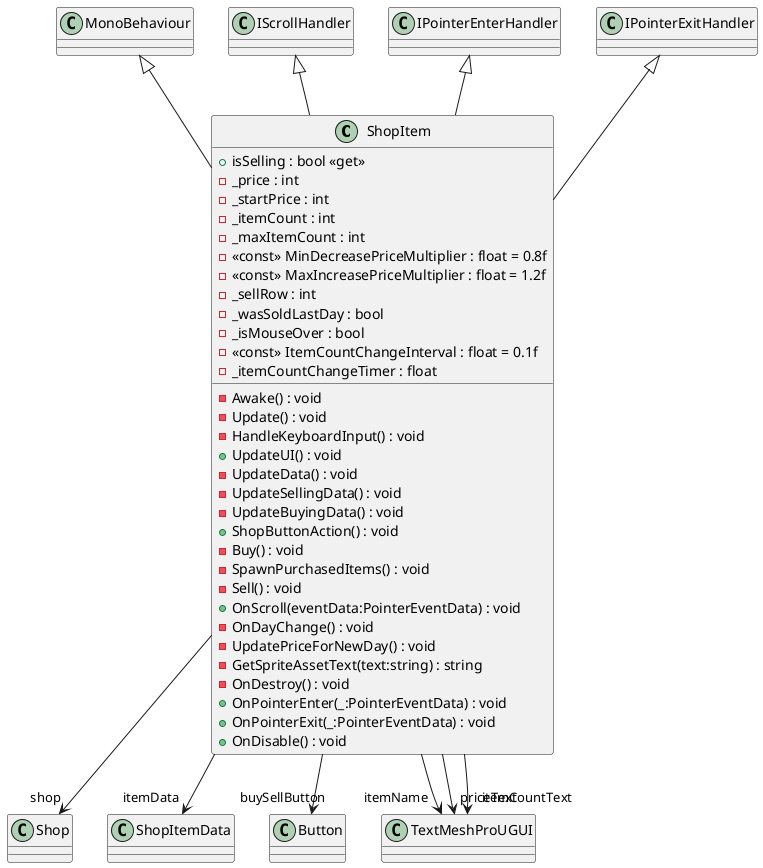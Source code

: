 @startuml
class ShopItem {
    + isSelling : bool <<get>>
    - _price : int
    - _startPrice : int
    - _itemCount : int
    - _maxItemCount : int
    - <<const>> MinDecreasePriceMultiplier : float = 0.8f
    - <<const>> MaxIncreasePriceMultiplier : float = 1.2f
    - _sellRow : int
    - _wasSoldLastDay : bool
    - _isMouseOver : bool
    - <<const>> ItemCountChangeInterval : float = 0.1f
    - _itemCountChangeTimer : float
    - Awake() : void
    - Update() : void
    - HandleKeyboardInput() : void
    + UpdateUI() : void
    - UpdateData() : void
    - UpdateSellingData() : void
    - UpdateBuyingData() : void
    + ShopButtonAction() : void
    - Buy() : void
    - SpawnPurchasedItems() : void
    - Sell() : void
    + OnScroll(eventData:PointerEventData) : void
    - OnDayChange() : void
    - UpdatePriceForNewDay() : void
    - GetSpriteAssetText(text:string) : string
    - OnDestroy() : void
    + OnPointerEnter(_:PointerEventData) : void
    + OnPointerExit(_:PointerEventData) : void
    + OnDisable() : void
}
MonoBehaviour <|-- ShopItem
IScrollHandler <|-- ShopItem
IPointerEnterHandler <|-- ShopItem
IPointerExitHandler <|-- ShopItem
ShopItem --> "shop" Shop
ShopItem --> "itemData" ShopItemData
ShopItem --> "buySellButton" Button
ShopItem --> "itemName" TextMeshProUGUI
ShopItem --> "priceText" TextMeshProUGUI
ShopItem --> "itemCountText" TextMeshProUGUI
@enduml
